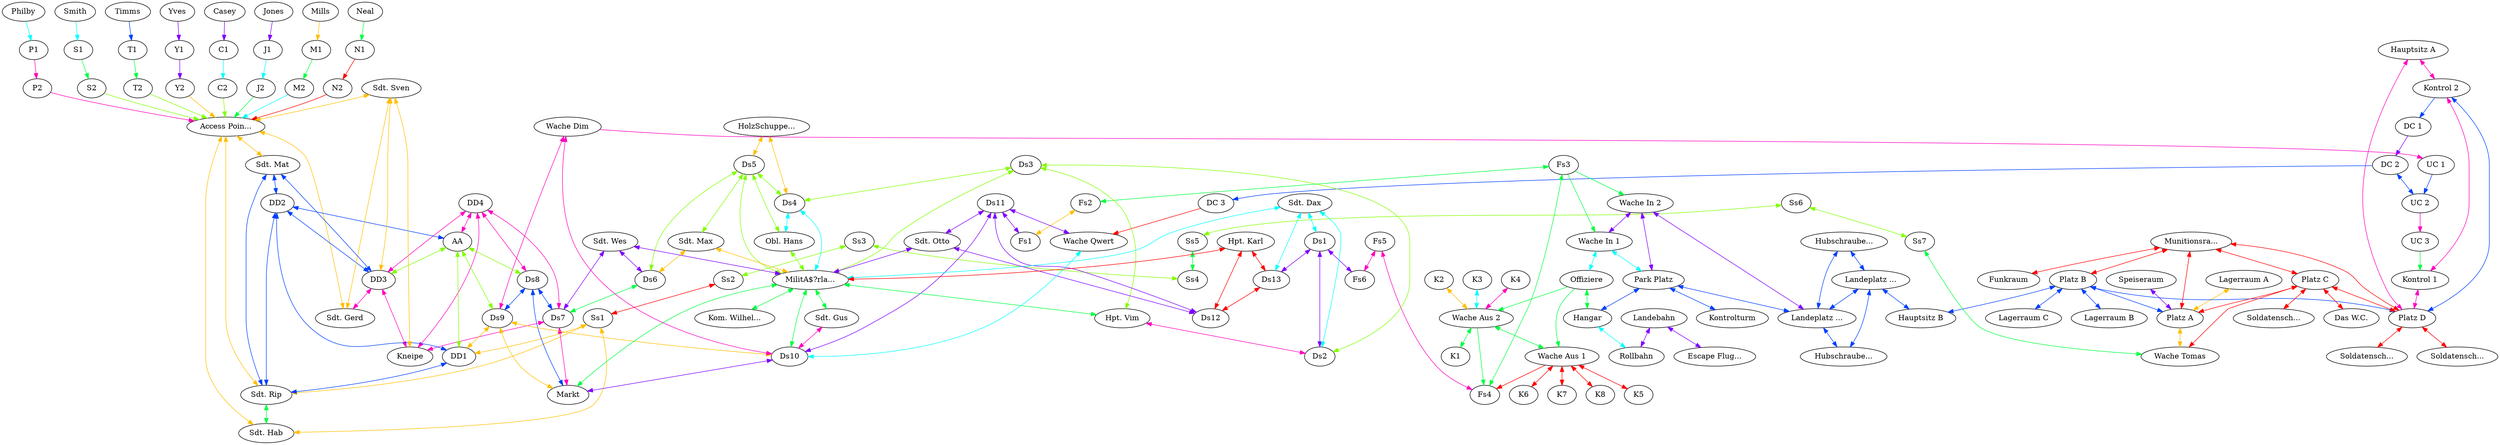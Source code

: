 graph x {
"Casey" [pos="0.138888888888889,-4.79166666666667",label="Casey"]
"C1" [pos="1.44444444444444,-5.02777777777778",label="C1"]
"C2" [pos="3.08333333333333,-5.54166666666667",label="C2"]
"Jones" [pos="0.541666666666667,-5.23611111111111",label="Jones"]
"J1" [pos="1.48611111111111,-5.47222222222222",label="J1"]
"J2" [pos="2.68055555555556,-5.76388888888889",label="J2"]
"Mills" [pos="0.152777777777778,-5.625",label="Mills"]
"M1" [pos="1.41666666666667,-5.875",label="M1"]
"M2" [pos="2.70833333333333,-6.125",label="M2"]
"Neal" [pos="0.513888888888889,-6.09722222222222",label="Neal"]
"N1" [pos="1.86111111111111,-6.15277777777778",label="N1"]
"N2" [pos="3.01388888888889,-6.45833333333333",label="N2"]
"Philby" [pos="0.138888888888889,-6.5",label="Philby"]
"P1" [pos="1.51388888888889,-6.36111111111111",label="P1"]
"P2" [pos="2.61111111111111,-6.72222222222222",label="P2"]
"Smith" [pos="0.555555555555556,-6.97222222222222",label="Smith"]
"S1" [pos="1.68055555555556,-6.72222222222222",label="S1"]
"S2" [pos="3.25,-7.01388888888889",label="S2"]
"Timms" [pos="0.152777777777778,-7.25",label="Timms"]
"T1" [pos="1.52777777777778,-7.09722222222222",label="T1"]
"T2" [pos="2.81944444444444,-7.27777777777778",label="T2"]
"Yves" [pos="0.986111111111111,-7.47222222222222",label="Yves"]
"Y1" [pos="1.84722222222222,-7.38888888888889",label="Y1"]
"Y2" [pos="3.375,-7.51388888888889",label="Y2"]
"Access Point" [pos="4.18055555555556,-7.06944444444444",label="Access Poin..."]
"Speiseraum" [pos="0.722222222222222,-1.68055555555556",label="Speiseraum"]
"Lagerraum A" [pos="1.125,-1.69444444444444",label="Lagerraum A"]
"Lagerraum B" [pos="1.56944444444444,-1.69444444444444",label="Lagerraum B"]
"Lagerraum C" [pos="2,-1.69444444444444",label="Lagerraum C"]
"Landeplatz B" [pos="2.56944444444444,-1.81944444444444",label="Landeplatz ..."]
"Platz A" [pos="0.847222222222222,-2.20833333333333",label="Platz A"]
"Platz B" [pos="2.15277777777778,-2.25",label="Platz B"]
"Platz C" [pos="0.847222222222222,-2.77777777777778",label="Platz C"]
"Platz D" [pos="2.15277777777778,-2.79166666666667",label="Platz D"]
"Munitionsraum" [pos="1.27777777777778,-2.43055555555556",label="Munitionsra..."]
"Funkraum" [pos="1.72222222222222,-2.77777777777778",label="Funkraum"]
"Hauptsitz B" [pos="2.51388888888889,-2.29166666666667",label="Hauptsitz B"]
"Hauptsitz A" [pos="2.51388888888889,-2.69444444444444",label="Hauptsitz A"]
"Kontrol 2" [pos="2.81944444444444,-3.125",label="Kontrol 2"]
"Kontrol 1" [pos="2.58333333333333,-3.48611111111111",label="Kontrol 1"]
"Das W.C." [pos="0.833333333333333,-3.375",label="Das W.C."]
"Soldatenschlafzimmer A" [pos="1.23611111111111,-3.375",label="Soldatensch..."]
"Soldatenschlafzimmer B" [pos="1.66666666666667,-3.375",label="Soldatensch..."]
"Soldatenschlafzimmer C" [pos="2.11111111111111,-3.375",label="Soldatensch..."]
"UC 1" [pos="4.81944444444444,-5.36111111111111",label="UC 1"]
"UC 2" [pos="4.19444444444444,-4.90277777777778",label="UC 2"]
"UC 3" [pos="3.44444444444444,-4.34722222222222",label="UC 3"]
"DC 1" [pos="3.91666666666667,-4.11111111111111",label="DC 1"]
"DC 2" [pos="4.55555555555556,-4.58333333333333",label="DC 2"]
"DC 3" [pos="5.25,-5.08333333333333",label="DC 3"]
"Ss1" [pos="4.77777777777778,-5.76388888888889",label="Ss1"]
"Ss2" [pos="4.08333333333333,-5.52777777777778",label="Ss2"]
"Ss3" [pos="3.30555555555556,-4.90277777777778",label="Ss3"]
"Ss4" [pos="2.34722222222222,-4.66666666666667",label="Ss4"]
"Ss5" [pos="1.68055555555556,-4.375",label="Ss5"]
"Ss6" [pos="0.361111111111111,-4.18055555555556",label="Ss6"]
"Ss7" [pos="0.194444444444444,-3.52777777777778",label="Ss7"]
"Wache Tomas" [pos="0.291666666666667,-2.83333333333333",label="Wache Tomas"]
"Fs1" [pos="7.23611111111111,-4.34722222222222",label="Fs1"]
"Fs2" [pos="7.375,-3.95833333333333",label="Fs2"]
"Fs3" [pos="7.54166666666667,-3.15277777777778",label="Fs3"]
"Fs4" [pos="8.125,-3.20833333333333",label="Fs4"]
"Fs5" [pos="7.86111111111111,-3.75",label="Fs5"]
"Fs6" [pos="7.90277777777778,-4.44444444444444",label="Fs6"]
"Ds1" [pos="8.40277777777778,-4.98611111111111",label="Ds1"]
"Ds2" [pos="8.48611111111111,-5.75",label="Ds2"]
"Ds3" [pos="8.48611111111111,-6.375",label="Ds3"]
"Ds4" [pos="8.47222222222222,-6.91666666666667",label="Ds4"]
"Ds5" [pos="7.86111111111111,-7.43055555555556",label="Ds5"]
"Ds6" [pos="7.30555555555556,-7.44444444444444",label="Ds6"]
"Ds7" [pos="6.77777777777778,-7.26388888888889",label="Ds7"]
"Ds8" [pos="6.33333333333333,-6.875",label="Ds8"]
"Ds9" [pos="6.16666666666667,-6.30555555555556",label="Ds9"]
"Ds10" [pos="6.375,-6",label="Ds10"]
"Ds11" [pos="6.81944444444444,-5.09722222222222",label="Ds11"]
"Ds12" [pos="7.29166666666667,-4.88888888888889",label="Ds12"]
"Ds13" [pos="7.81944444444444,-4.94444444444444",label="Ds13"]
"HolzSchuppen" [pos="8.22222222222222,-7.26388888888889",label="HolzSchuppe..."]
"MilitA$?rlager" [pos="7.26388888888889,-5.70833333333333",label="MilitA$?rla..."]
"Kneipe" [pos="5.75,-7.5",label="Kneipe"]
"DD4" [pos="6.11111111111111,-7.16666666666667",label="DD4"]
"DD3" [pos="5.41666666666667,-7.04166666666667",label="DD3"]
"DD2" [pos="5.43055555555556,-6.66666666666667",label="DD2"]
"DD1" [pos="5.5,-6.15277777777778",label="DD1"]
"Markt" [pos="6.79166666666667,-6.75",label="Markt"]
"Kom. Wilhelm" [pos="7.20833333333333,-6.23611111111111",label="Kom. Wilhel..."]
"Sdt. Sven" [pos="4.55555555555556,-7.47222222222222",label="Sdt. Sven"]
"Sdt. Gerd" [pos="4.68055555555556,-7.15277777777778",label="Sdt. Gerd"]
"Sdt. Mat" [pos="4.76388888888889,-6.75",label="Sdt. Mat"]
"Sdt. Rip" [pos="5.01388888888889,-6.22222222222222",label="Sdt. Rip"]
"Sdt. Hab" [pos="4.52777777777778,-6.34722222222222",label="Sdt. Hab"]
"Sdt. Dax" [pos="8.13888888888889,-5.375",label="Sdt. Dax"]
"Hpt. Vim" [pos="8.13888888888889,-6",label="Hpt. Vim"]
"Obl. Hans" [pos="8.08333333333333,-6.65277777777778",label="Obl. Hans"]
"Sdt. Max" [pos="7.61111111111111,-6.83333333333333",label="Sdt. Max"]
"Sdt. Wes" [pos="7.20833333333333,-7.09722222222222",label="Sdt. Wes"]
"Sdt. Gus" [pos="6.79166666666667,-6.33333333333333",label="Sdt. Gus"]
"Sdt. Otto" [pos="7.36111111111111,-5.375",label="Sdt. Otto"]
"Hpt. Karl" [pos="7.75,-5.61111111111111",label="Hpt. Karl"]
"Wache Dim" [pos="5.75,-5.69444444444444",label="Wache Dim"]
"Wache Qwert" [pos="6.25,-5.58333333333333",label="Wache Qwert"]
"AA" [pos="5.83333333333333,-6.86111111111111",label="AA"]
"K1" [pos="8.44444444444444,-1.94444444444444",label="K1"]
"K2" [pos="7.84722222222222,-2.06944444444444",label="K2"]
"K3" [pos="7.48611111111111,-1.94444444444444",label="K3"]
"K4" [pos="7.09722222222222,-2.08333333333333",label="K4"]
"K5" [pos="7.65277777777778,-2.625",label="K5"]
"K6" [pos="7.27777777777778,-2.76388888888889",label="K6"]
"K7" [pos="6.86111111111111,-2.625",label="K7"]
"K8" [pos="6.47222222222222,-2.76388888888889",label="K8"]
"Wache Aus 2" [pos="8.41666666666667,-2.55555555555556",label="Wache Aus 2"]
"Wache Aus 1" [pos="8.01388888888889,-2.65277777777778",label="Wache Aus 1"]
"Wache In 1" [pos="6.08333333333333,-2.97222222222222",label="Wache In 1"]
"Wache In 2" [pos="5.93055555555556,-3.375",label="Wache In 2"]
"Offiziere" [pos="5.98611111111111,-2.34722222222222",label="Offiziere"]
"Landeplatz A" [pos="5.41666666666667,-3.31944444444444",label="Landeplatz ..."]
"Park Platz" [pos="5.25,-2.81944444444444",label="Park Platz"]
"Kontrolturm" [pos="5.23611111111111,-2.40277777777778",label="Kontrolturm"]
"Hangar" [pos="5.47222222222222,-1.88888888888889",label="Hangar"]
"Rollbahn" [pos="6.625,-1.94444444444444",label="Rollbahn"]
"Landebahn" [pos="6.34722222222222,-1.55555555555556",label="Landebahn"]
"Escape Flugzeuge" [pos="8.01388888888889,-1.55555555555556",label="Escape Flug..."]
"Hubschrauber A" [pos="4.15277777777778,-3.38888888888889",label="Hubschraube..."]
"Hubschrauber B" [pos="4.80555555555556,-3.94444444444444",label="Hubschraube..."]
"Sdt. Sven" -- "DD3" [dir="both",color="0.125,1,1"]
"Sdt. Sven" -- "Kneipe" [dir="both",color="0.125,1,1"]
"Sdt. Sven" -- "Sdt. Gerd" [dir="both",color="0.125,1,1"]
"Sdt. Sven" -- "Access Point" [dir="both",color="0.125,1,1"]
"Ss6" -- "Ss7" [dir="both",color="0.25,1,1"]
"Ss6" -- "Ss5" [dir="both",color="0.25,1,1"]
"S1" -- "S2" [dir="forward",color="0.375,1,1"]
"Sdt. Dax" -- "Ds2" [dir="both",color="0.5,1,1"]
"Sdt. Dax" -- "MilitA$?rlager" [dir="both",color="0.5,1,1"]
"Sdt. Dax" -- "Ds1" [dir="both",color="0.5,1,1"]
"Sdt. Dax" -- "Ds13" [dir="both",color="0.5,1,1"]
"Hubschrauber A" -- "Landeplatz B" [dir="both",color="0.625,1,1"]
"Hubschrauber A" -- "Landeplatz A" [dir="both",color="0.625,1,1"]
"Ds11" -- "Ds10" [dir="both",color="0.75,1,1"]
"Ds11" -- "Ds12" [dir="both",color="0.75,1,1"]
"Ds11" -- "Fs1" [dir="both",color="0.75,1,1"]
"Ds11" -- "Sdt. Otto" [dir="both",color="0.75,1,1"]
"Ds11" -- "Wache Qwert" [dir="both",color="0.75,1,1"]
"P2" -- "Access Point" [dir="forward",color="0.875,1,1"]
"N2" -- "Access Point" [dir="forward",color="1,1,1"]
"Access Point" -- "Sdt. Mat" [dir="both",color="0.125,1,1"]
"Access Point" -- "Sdt. Rip" [dir="both",color="0.125,1,1"]
"Access Point" -- "Sdt. Hab" [dir="both",color="0.125,1,1"]
"Access Point" -- "Sdt. Gerd" [dir="both",color="0.125,1,1"]
"Ss3" -- "Ss4" [dir="both",color="0.25,1,1"]
"Ss3" -- "Ss2" [dir="both",color="0.25,1,1"]
"J2" -- "Access Point" [dir="forward",color="0.375,1,1"]
"C1" -- "C2" [dir="forward",color="0.5,1,1"]
"Sdt. Mat" -- "Sdt. Rip" [dir="both",color="0.625,1,1"]
"Sdt. Mat" -- "DD3" [dir="both",color="0.625,1,1"]
"Sdt. Mat" -- "DD2" [dir="both",color="0.625,1,1"]
"Wache In 2" -- "Wache In 1" [dir="both",color="0.75,1,1"]
"Wache In 2" -- "Park Platz" [dir="both",color="0.75,1,1"]
"Wache In 2" -- "Landeplatz A" [dir="both",color="0.75,1,1"]
"Wache Dim" -- "Ds9" [dir="both",color="0.875,1,1"]
"Wache Dim" -- "Ds10" [dir="both",color="0.875,1,1"]
"Wache Dim" -- "UC 1" [dir="forward",color="0.875,1,1"]
"Munitionsraum" -- "Platz D" [dir="both",color="1,1,1"]
"Munitionsraum" -- "Platz A" [dir="both",color="1,1,1"]
"Munitionsraum" -- "Funkraum" [dir="both",color="1,1,1"]
"Munitionsraum" -- "Platz B" [dir="both",color="1,1,1"]
"Munitionsraum" -- "Platz C" [dir="both",color="1,1,1"]
"HolzSchuppen" -- "Ds5" [dir="both",color="0.125,1,1"]
"HolzSchuppen" -- "Ds4" [dir="both",color="0.125,1,1"]
"Ds5" -- "MilitA$?rlager" [dir="both",color="0.25,1,1"]
"Ds5" -- "Obl. Hans" [dir="both",color="0.25,1,1"]
"Ds5" -- "Sdt. Max" [dir="both",color="0.25,1,1"]
"Ds5" -- "Ds4" [dir="both",color="0.25,1,1"]
"Ds5" -- "Ds6" [dir="both",color="0.25,1,1"]
"Fs3" -- "Wache In 2" [dir="forward",color="0.375,1,1"]
"Fs3" -- "Wache In 1" [dir="forward",color="0.375,1,1"]
"Fs3" -- "Fs4" [dir="both",color="0.375,1,1"]
"Fs3" -- "Fs2" [dir="both",color="0.375,1,1"]
"Wache In 1" -- "Offiziere" [dir="both",color="0.5,1,1"]
"Wache In 1" -- "Park Platz" [dir="both",color="0.5,1,1"]
"Platz B" -- "Platz D" [dir="both",color="0.625,1,1"]
"Platz B" -- "Platz A" [dir="both",color="0.625,1,1"]
"Platz B" -- "Lagerraum C" [dir="both",color="0.625,1,1"]
"Platz B" -- "Hauptsitz B" [dir="both",color="0.625,1,1"]
"Platz B" -- "Lagerraum B" [dir="both",color="0.625,1,1"]
"Yves" -- "Y1" [dir="forward",color="0.75,1,1"]
"DD4" -- "DD3" [dir="both",color="0.875,1,1"]
"DD4" -- "AA" [dir="both",color="0.875,1,1"]
"DD4" -- "Kneipe" [dir="both",color="0.875,1,1"]
"DD4" -- "Ds7" [dir="both",color="0.875,1,1"]
"DD4" -- "Ds8" [dir="both",color="0.875,1,1"]
"Ss2" -- "Ss1" [dir="both",color="1,1,1"]
"Ss1" -- "Sdt. Rip" [dir="both",color="0.125,1,1"]
"Ss1" -- "Sdt. Hab" [dir="both",color="0.125,1,1"]
"Ss1" -- "DD1" [dir="both",color="0.125,1,1"]
"C2" -- "Access Point" [dir="forward",color="0.25,1,1"]
"T1" -- "T2" [dir="forward",color="0.375,1,1"]
"K3" -- "Wache Aus 2" [dir="both",color="0.5,1,1"]
"Landeplatz B" -- "Hauptsitz B" [dir="both",color="0.625,1,1"]
"Landeplatz B" -- "Landeplatz A" [dir="both",color="0.625,1,1"]
"Landeplatz B" -- "Hubschrauber B" [dir="both",color="0.625,1,1"]
"Y1" -- "Y2" [dir="forward",color="0.75,1,1"]
"Fs5" -- "Fs6" [dir="both",color="0.875,1,1"]
"Fs5" -- "Fs4" [dir="both",color="0.875,1,1"]
"Hpt. Karl" -- "MilitA$?rlager" [dir="both",color="1,1,1"]
"Hpt. Karl" -- "Ds12" [dir="both",color="1,1,1"]
"Hpt. Karl" -- "Ds13" [dir="both",color="1,1,1"]
"Fs2" -- "Fs1" [dir="both",color="0.125,1,1"]
"Ds3" -- "Ds2" [dir="both",color="0.25,1,1"]
"Ds3" -- "MilitA$?rlager" [dir="both",color="0.25,1,1"]
"Ds3" -- "Ds4" [dir="both",color="0.25,1,1"]
"Ds3" -- "Hpt. Vim" [dir="both",color="0.25,1,1"]
"Ss5" -- "Ss4" [dir="both",color="0.375,1,1"]
"J1" -- "J2" [dir="forward",color="0.5,1,1"]
"DD2" -- "Sdt. Rip" [dir="both",color="0.625,1,1"]
"DD2" -- "DD3" [dir="both",color="0.625,1,1"]
"DD2" -- "AA" [dir="both",color="0.625,1,1"]
"DD2" -- "DD1" [dir="both",color="0.625,1,1"]
"Ds1" -- "Ds2" [dir="both",color="0.75,1,1"]
"Ds1" -- "Fs6" [dir="both",color="0.75,1,1"]
"Ds1" -- "Ds13" [dir="both",color="0.75,1,1"]
"K4" -- "Wache Aus 2" [dir="both",color="0.875,1,1"]
"DC 3" -- "Wache Qwert" [dir="forward",color="1,1,1"]
"Y2" -- "Access Point" [dir="forward",color="0.125,1,1"]
"T2" -- "Access Point" [dir="forward",color="0.25,1,1"]
"Offiziere" -- "Wache Aus 1" [dir="forward",color="0.375,1,1"]
"Offiziere" -- "Hangar" [dir="both",color="0.375,1,1"]
"Offiziere" -- "Wache Aus 2" [dir="forward",color="0.375,1,1"]
"Ds4" -- "MilitA$?rlager" [dir="both",color="0.5,1,1"]
"Ds4" -- "Obl. Hans" [dir="both",color="0.5,1,1"]
"DC 2" -- "UC 2" [dir="both",color="0.625,1,1"]
"DC 2" -- "DC 3" [dir="forward",color="0.625,1,1"]
"DC 1" -- "DC 2" [dir="forward",color="0.75,1,1"]
"P1" -- "P2" [dir="forward",color="0.875,1,1"]
"Ds13" -- "Ds12" [dir="both",color="1,1,1"]
"Lagerraum A" -- "Platz A" [dir="both",color="0.125,1,1"]
"AA" -- "DD3" [dir="both",color="0.25,1,1"]
"AA" -- "Ds9" [dir="both",color="0.25,1,1"]
"AA" -- "DD1" [dir="both",color="0.25,1,1"]
"AA" -- "Ds8" [dir="both",color="0.25,1,1"]
"M1" -- "M2" [dir="forward",color="0.375,1,1"]
"Park Platz" -- "Kontrolturm" [dir="both",color="0.625,1,1"]
"Park Platz" -- "Hangar" [dir="both",color="0.625,1,1"]
"Park Platz" -- "Landeplatz A" [dir="both",color="0.625,1,1"]
"Sdt. Wes" -- "MilitA$?rlager" [dir="both",color="0.75,1,1"]
"Sdt. Wes" -- "Ds7" [dir="both",color="0.75,1,1"]
"Sdt. Wes" -- "Ds6" [dir="both",color="0.75,1,1"]
"Kontrol 1" -- "Platz D" [dir="both",color="0.875,1,1"]
"Kontrol 1" -- "Kontrol 2" [dir="both",color="0.875,1,1"]
"Platz C" -- "Platz D" [dir="both",color="1,1,1"]
"Platz C" -- "Das W.C." [dir="both",color="1,1,1"]
"Platz C" -- "Platz A" [dir="both",color="1,1,1"]
"Platz C" -- "Soldatenschlafzimmer A" [dir="both",color="1,1,1"]
"Platz C" -- "Wache Tomas" [dir="both",color="1,1,1"]
"K2" -- "Wache Aus 2" [dir="both",color="0.125,1,1"]
"Ss7" -- "Wache Tomas" [dir="both",color="0.375,1,1"]
"UC 1" -- "UC 2" [dir="forward",color="0.625,1,1"]
"Sdt. Otto" -- "MilitA$?rlager" [dir="both",color="0.75,1,1"]
"Sdt. Otto" -- "Ds12" [dir="both",color="0.75,1,1"]
"Hauptsitz A" -- "Platz D" [dir="both",color="0.875,1,1"]
"Hauptsitz A" -- "Kontrol 2" [dir="both",color="0.875,1,1"]
"Mills" -- "M1" [dir="forward",color="0.125,1,1"]
"Obl. Hans" -- "MilitA$?rlager" [dir="both",color="0.25,1,1"]
"Wache Aus 2" -- "Wache Aus 1" [dir="both",color="0.375,1,1"]
"Wache Aus 2" -- "K1" [dir="both",color="0.375,1,1"]
"Wache Aus 2" -- "Fs4" [dir="forward",color="0.375,1,1"]
"M2" -- "Access Point" [dir="forward",color="0.5,1,1"]
"Kontrol 2" -- "Platz D" [dir="both",color="0.625,1,1"]
"Kontrol 2" -- "DC 1" [dir="forward",color="0.625,1,1"]
"Landebahn" -- "Escape Flugzeuge" [dir="both",color="0.75,1,1"]
"Landebahn" -- "Rollbahn" [dir="both",color="0.75,1,1"]
"UC 2" -- "UC 3" [dir="forward",color="0.875,1,1"]
"Wache Aus 1" -- "K6" [dir="both",color="1,1,1"]
"Wache Aus 1" -- "K5" [dir="both",color="1,1,1"]
"Wache Aus 1" -- "K7" [dir="both",color="1,1,1"]
"Wache Aus 1" -- "K8" [dir="both",color="1,1,1"]
"Wache Aus 1" -- "Fs4" [dir="forward",color="1,1,1"]
"Neal" -- "N1" [dir="forward",color="0.375,1,1"]
"Smith" -- "S1" [dir="forward",color="0.5,1,1"]
"Ds8" -- "Ds9" [dir="both",color="0.625,1,1"]
"Ds8" -- "Ds7" [dir="both",color="0.625,1,1"]
"Ds8" -- "Markt" [dir="both",color="0.625,1,1"]
"Jones" -- "J1" [dir="forward",color="0.75,1,1"]
"DD3" -- "Kneipe" [dir="both",color="0.875,1,1"]
"DD3" -- "Sdt. Gerd" [dir="both",color="0.875,1,1"]
"Sdt. Max" -- "MilitA$?rlager" [dir="both",color="0.125,1,1"]
"Sdt. Max" -- "Ds6" [dir="both",color="0.125,1,1"]
"Ds6" -- "Ds7" [dir="both",color="0.375,1,1"]
"Wache Qwert" -- "Ds10" [dir="both",color="0.5,1,1"]
"Timms" -- "T1" [dir="forward",color="0.625,1,1"]
"Speiseraum" -- "Platz A" [dir="both",color="0.75,1,1"]
"Platz D" -- "Soldatenschlafzimmer B" [dir="both",color="1,1,1"]
"Platz D" -- "Soldatenschlafzimmer C" [dir="both",color="1,1,1"]
"Platz A" -- "Wache Tomas" [dir="both",color="0.125,1,1"]
"MilitA$?rlager" -- "Sdt. Gus" [dir="both",color="0.375,1,1"]
"MilitA$?rlager" -- "Hpt. Vim" [dir="both",color="0.375,1,1"]
"MilitA$?rlager" -- "Ds10" [dir="both",color="0.375,1,1"]
"MilitA$?rlager" -- "Kom. Wilhelm" [dir="both",color="0.375,1,1"]
"MilitA$?rlager" -- "Markt" [dir="both",color="0.375,1,1"]
"Philby" -- "P1" [dir="forward",color="0.5,1,1"]
"Casey" -- "C1" [dir="forward",color="0.75,1,1"]
"Hpt. Vim" -- "Ds2" [dir="both",color="0.875,1,1"]
"S2" -- "Access Point" [dir="forward",color="0.25,1,1"]
"Landeplatz A" -- "Hubschrauber B" [dir="both",color="0.625,1,1"]
"Ds7" -- "Kneipe" [dir="both",color="0.875,1,1"]
"Ds7" -- "Markt" [dir="both",color="0.875,1,1"]
"N1" -- "N2" [dir="forward",color="1,1,1"]
"Ds9" -- "Ds10" [dir="both",color="0.125,1,1"]
"Ds9" -- "DD1" [dir="both",color="0.125,1,1"]
"Ds9" -- "Markt" [dir="both",color="0.125,1,1"]
"UC 3" -- "Kontrol 1" [dir="forward",color="0.375,1,1"]
"Hangar" -- "Rollbahn" [dir="both",color="0.5,1,1"]
"DD1" -- "Sdt. Rip" [dir="both",color="0.625,1,1"]
"Sdt. Gus" -- "Ds10" [dir="both",color="0.875,1,1"]
"Sdt. Rip" -- "Sdt. Hab" [dir="both",color="0.375,1,1"]
"Ds10" -- "Markt" [dir="both",color="0.75,1,1"]
}
